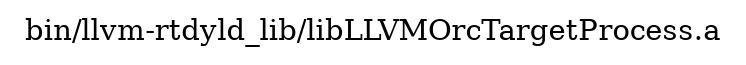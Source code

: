 digraph "bin/llvm-rtdyld_lib/libLLVMOrcTargetProcess.a" {
	label="bin/llvm-rtdyld_lib/libLLVMOrcTargetProcess.a";
	rankdir=LR;

}
